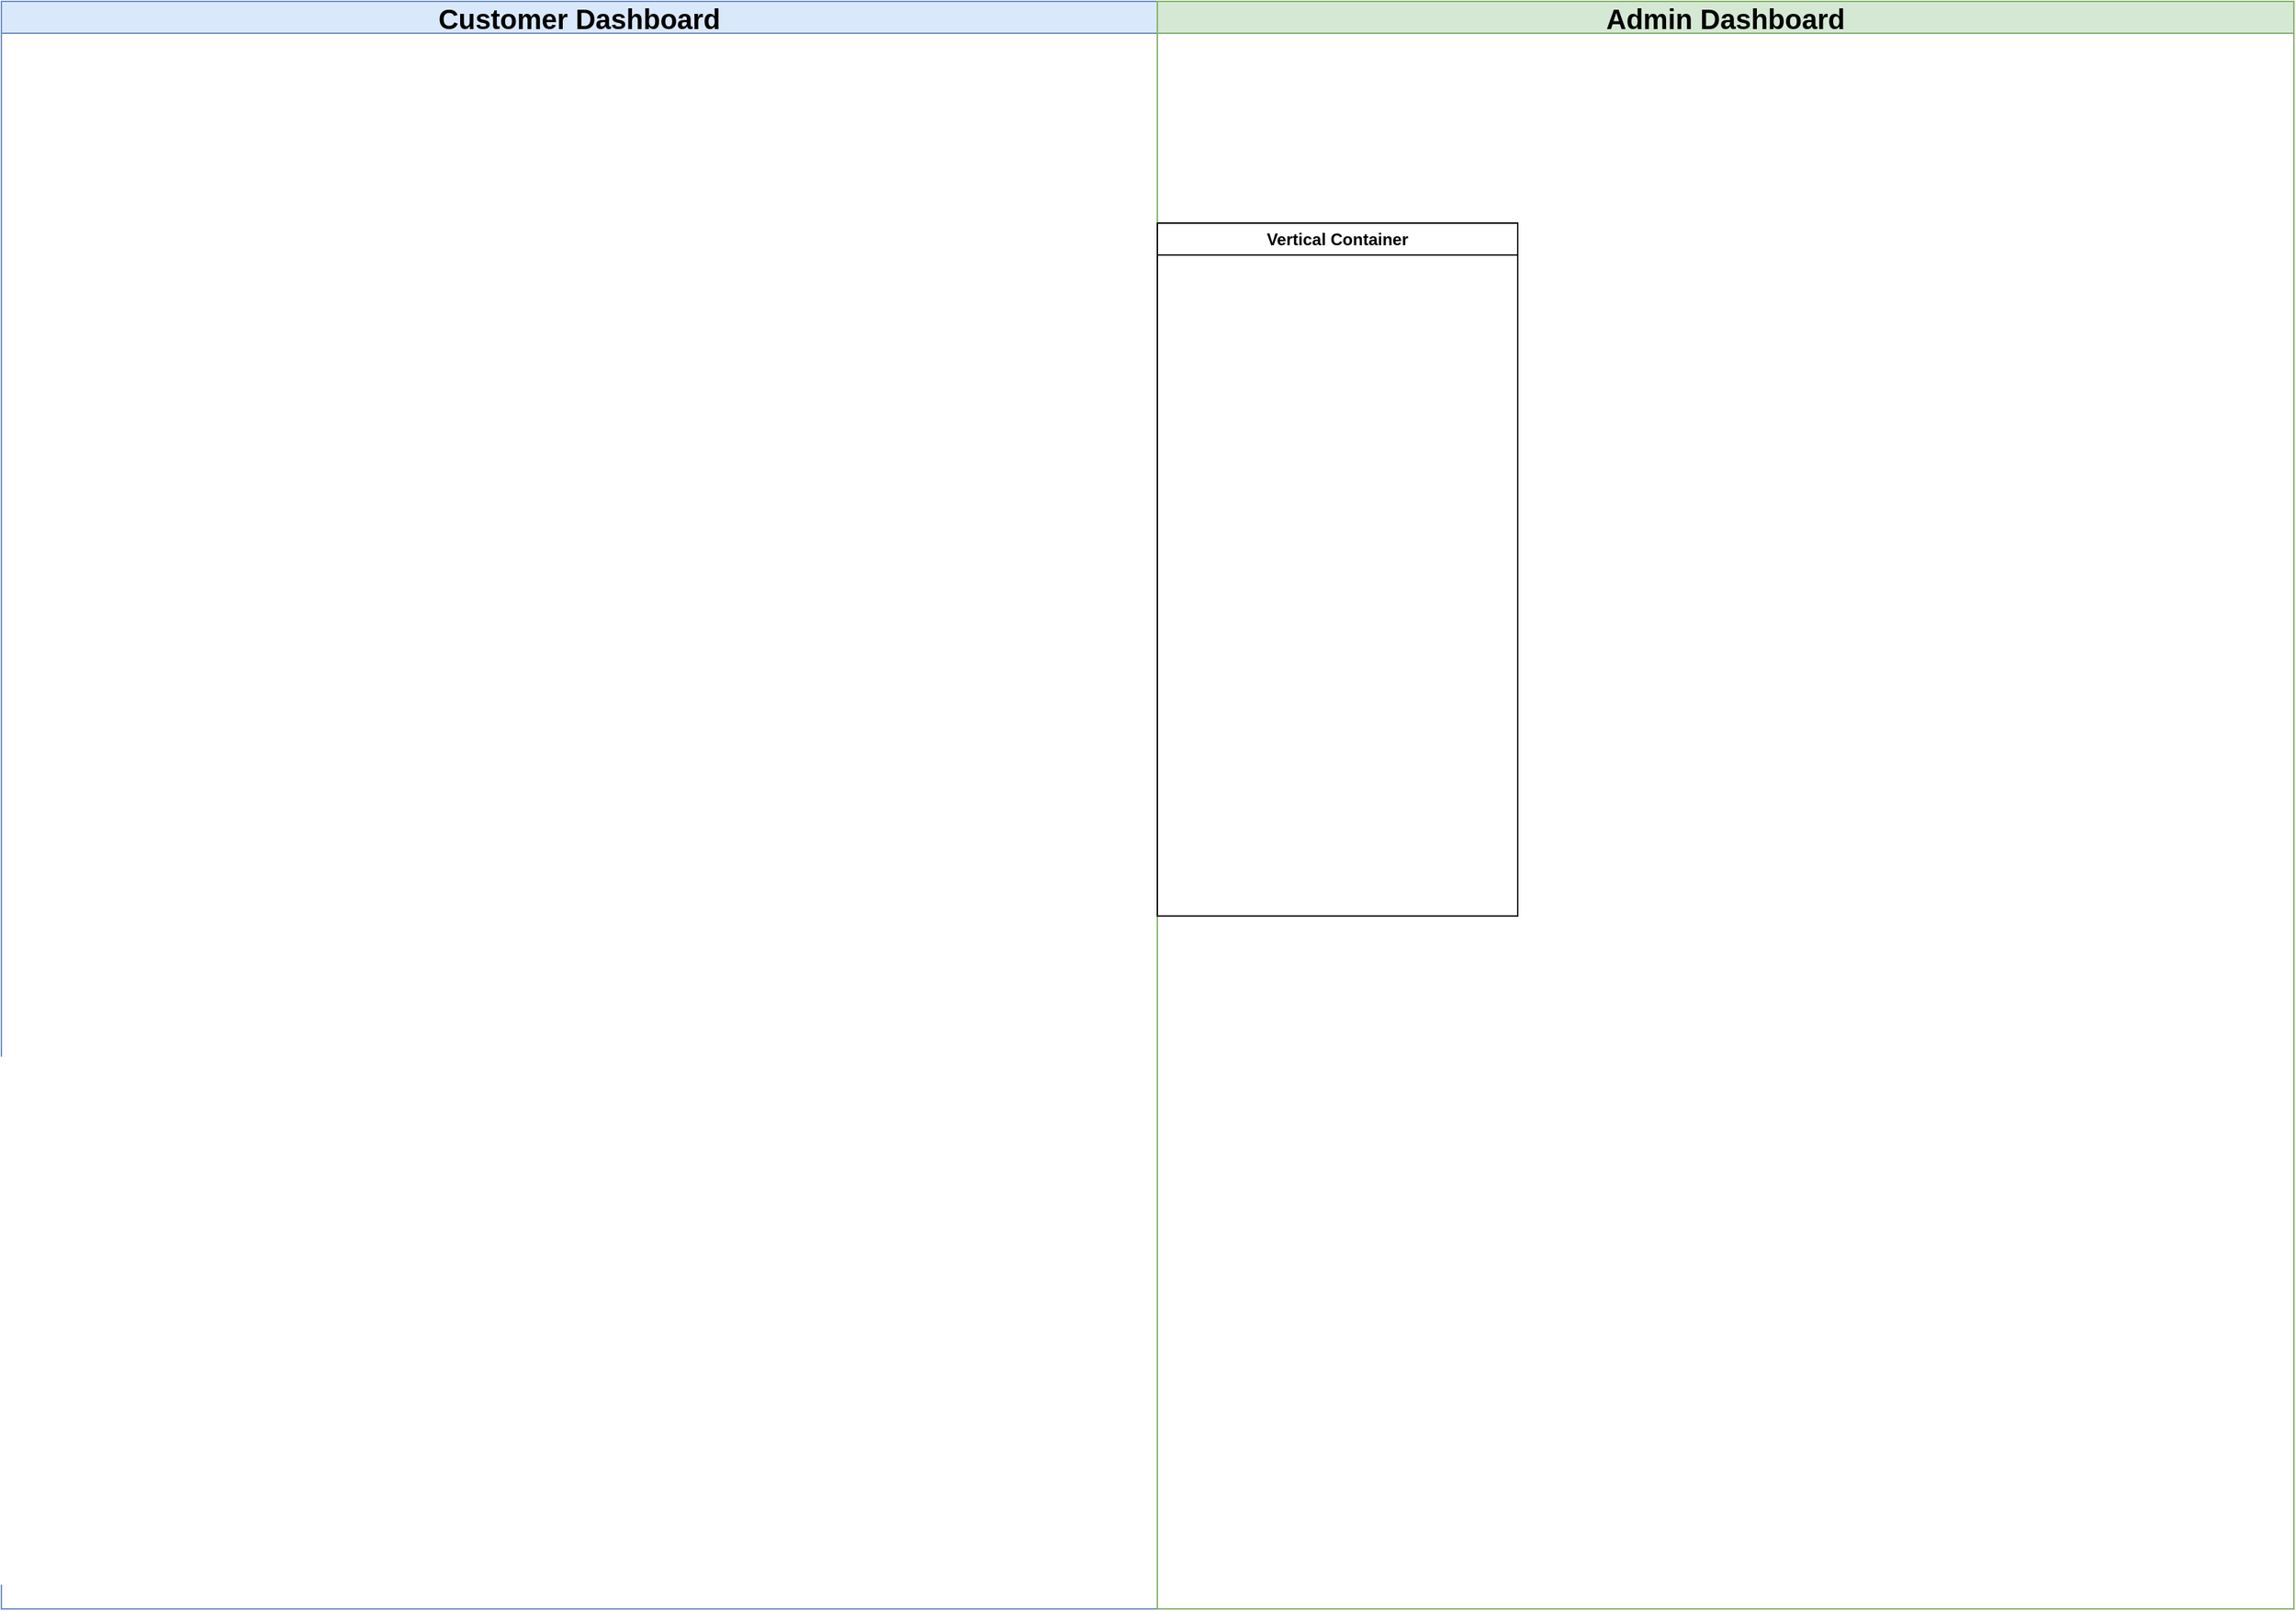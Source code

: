 <mxfile version="25.0.3">
  <diagram name="Page-1" id="oDtLMIy_fDL6S5lY5Gf0">
    <mxGraphModel dx="849" dy="881" grid="1" gridSize="10" guides="1" tooltips="1" connect="1" arrows="1" fold="1" page="1" pageScale="1" pageWidth="827" pageHeight="1169" math="0" shadow="0">
      <root>
        <mxCell id="0" />
        <mxCell id="1" parent="0" />
        <mxCell id="KWg0KiSk_VlSZcpvtIoX-1" value="Customer Dashboard" style="swimlane;whiteSpace=wrap;html=1;fillColor=#dae8fc;strokeColor=#6c8ebf;fontSize=20;horizontal=1;fontFamily=Helvetica;" vertex="1" parent="1">
          <mxGeometry width="834" height="1160" as="geometry" />
        </mxCell>
        <mxCell id="KWg0KiSk_VlSZcpvtIoX-2" value="Admin Dashboard" style="swimlane;whiteSpace=wrap;html=1;fillColor=#d5e8d4;strokeColor=#82b366;fontSize=20;" vertex="1" parent="1">
          <mxGeometry x="834" width="820" height="1160" as="geometry" />
        </mxCell>
        <mxCell id="KWg0KiSk_VlSZcpvtIoX-3" value="Vertical Container" style="swimlane;whiteSpace=wrap;html=1;" vertex="1" parent="KWg0KiSk_VlSZcpvtIoX-2">
          <mxGeometry y="160" width="260" height="500" as="geometry" />
        </mxCell>
      </root>
    </mxGraphModel>
  </diagram>
</mxfile>
